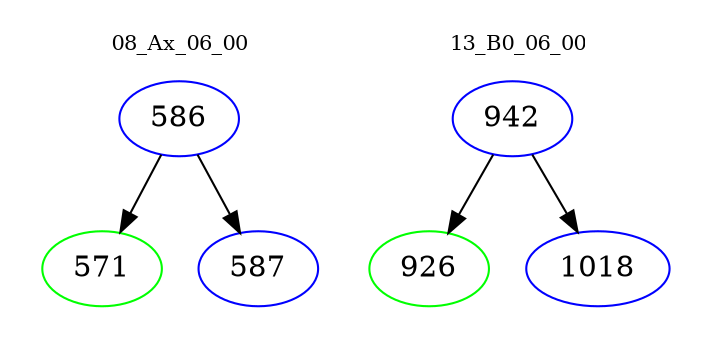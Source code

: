 digraph{
subgraph cluster_0 {
color = white
label = "08_Ax_06_00";
fontsize=10;
T0_586 [label="586", color="blue"]
T0_586 -> T0_571 [color="black"]
T0_571 [label="571", color="green"]
T0_586 -> T0_587 [color="black"]
T0_587 [label="587", color="blue"]
}
subgraph cluster_1 {
color = white
label = "13_B0_06_00";
fontsize=10;
T1_942 [label="942", color="blue"]
T1_942 -> T1_926 [color="black"]
T1_926 [label="926", color="green"]
T1_942 -> T1_1018 [color="black"]
T1_1018 [label="1018", color="blue"]
}
}
